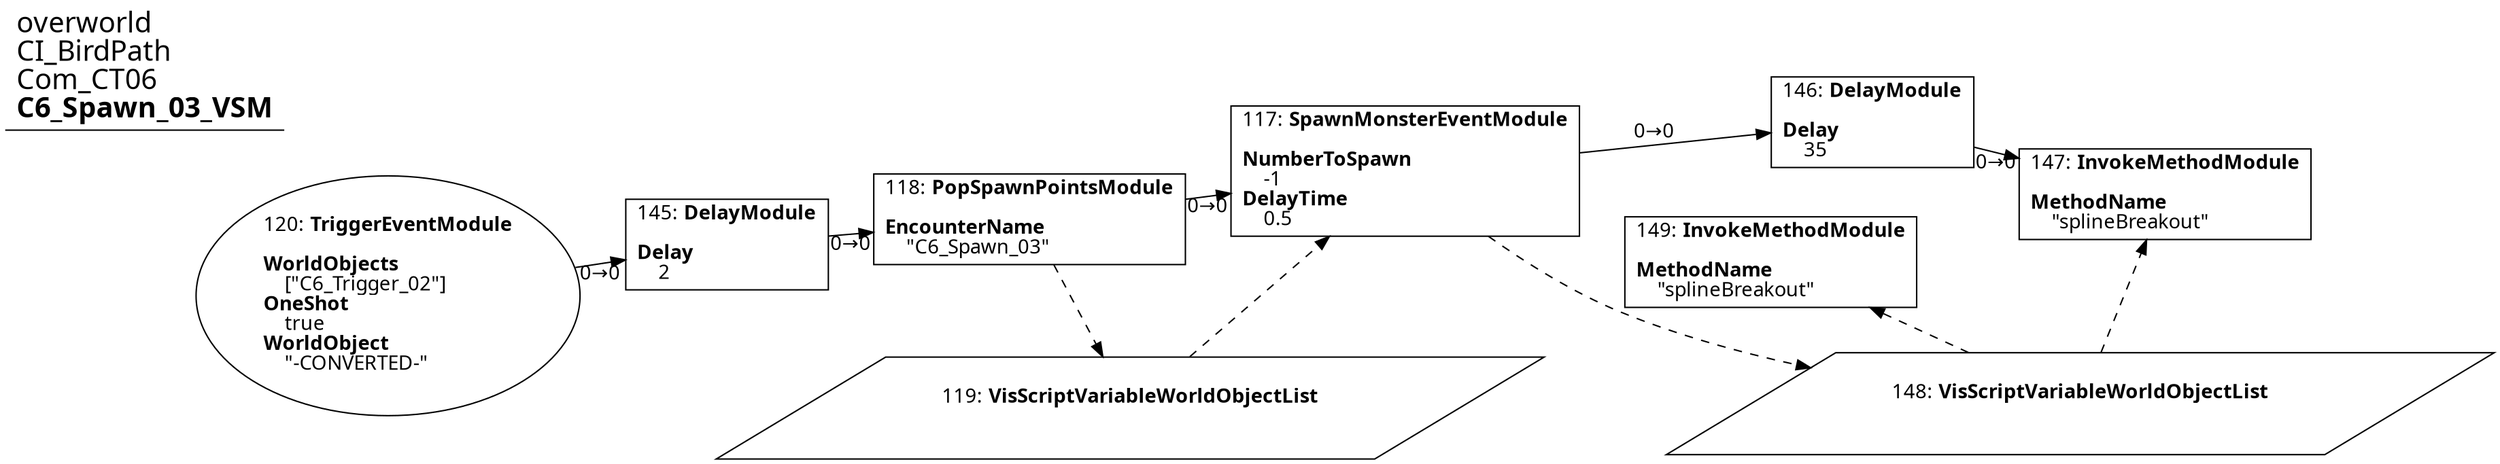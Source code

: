 digraph {
    layout = fdp;
    overlap = prism;
    sep = "+16";
    splines = spline;

    node [ shape = box ];

    graph [ fontname = "Segoe UI" ];
    node [ fontname = "Segoe UI" ];
    edge [ fontname = "Segoe UI" ];

    117 [ label = <117: <b>SpawnMonsterEventModule</b><br/><br/><b>NumberToSpawn</b><br align="left"/>    -1<br align="left"/><b>DelayTime</b><br align="left"/>    0.5<br align="left"/>> ];
    117 [ pos = "0.47900003,-2.5660002!" ];
    117 -> 146 [ label = "0→0" ];
    119 -> 117 [ style = dashed ];
    117 -> 148 [ style = dashed ];

    118 [ label = <118: <b>PopSpawnPointsModule</b><br/><br/><b>EncounterName</b><br align="left"/>    &quot;C6_Spawn_03&quot;<br align="left"/>> ];
    118 [ pos = "0.023000002,-2.5660002!" ];
    118 -> 117 [ label = "0→0" ];
    118 -> 119 [ style = dashed ];

    119 [ label = <119: <b>VisScriptVariableWorldObjectList</b><br/><br/>> ];
    119 [ shape = parallelogram ]
    119 [ pos = "0.27600002,-2.686!" ];

    120 [ label = <120: <b>TriggerEventModule</b><br/><br/><b>WorldObjects</b><br align="left"/>    [&quot;C6_Trigger_02&quot;]<br align="left"/><b>OneShot</b><br align="left"/>    true<br align="left"/><b>WorldObject</b><br align="left"/>    &quot;-CONVERTED-&quot;<br align="left"/>> ];
    120 [ shape = oval ]
    120 [ pos = "-0.37500003,-2.5660002!" ];
    120 -> 145 [ label = "0→0" ];

    145 [ label = <145: <b>DelayModule</b><br/><br/><b>Delay</b><br align="left"/>    2<br align="left"/>> ];
    145 [ pos = "-0.126,-2.5660002!" ];
    145 -> 118 [ label = "0→0" ];

    146 [ label = <146: <b>DelayModule</b><br/><br/><b>Delay</b><br align="left"/>    35<br align="left"/>> ];
    146 [ pos = "0.785,-2.565!" ];
    146 -> 147 [ label = "0→0" ];

    147 [ label = <147: <b>InvokeMethodModule</b><br/><br/><b>MethodName</b><br align="left"/>    &quot;splineBreakout&quot;<br align="left"/>> ];
    147 [ pos = "0.96500003,-2.565!" ];
    148 -> 147 [ style = dashed ];

    148 [ label = <148: <b>VisScriptVariableWorldObjectList</b><br/><br/>> ];
    148 [ shape = parallelogram ]
    148 [ pos = "0.77900004,-2.778!" ];

    149 [ label = <149: <b>InvokeMethodModule</b><br/><br/><b>MethodName</b><br align="left"/>    &quot;splineBreakout&quot;<br align="left"/>> ];
    149 [ pos = "0.96500003,-2.565!" ];
    148 -> 149 [ style = dashed ];

    title [ pos = "-0.37600002,-2.5640001!" ];
    title [ shape = underline ];
    title [ label = <<font point-size="20">overworld<br align="left"/>CI_BirdPath<br align="left"/>Com_CT06<br align="left"/><b>C6_Spawn_03_VSM</b><br align="left"/></font>> ];
}
